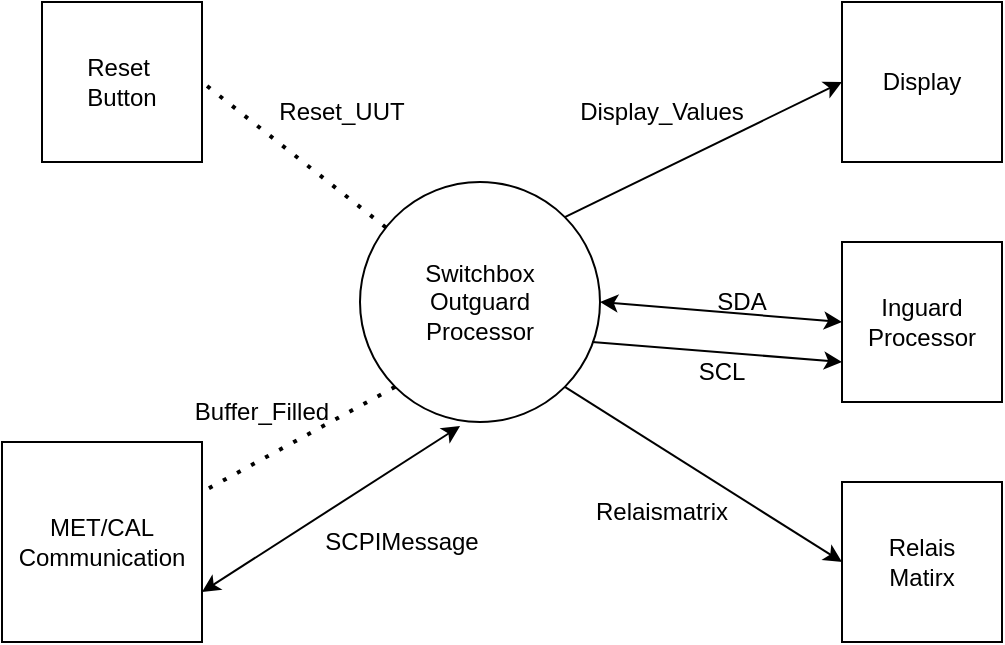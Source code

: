 <mxfile version="17.4.6" type="github">
  <diagram id="C5RBs43oDa-KdzZeNtuy" name="Page-1">
    <mxGraphModel dx="620" dy="591" grid="1" gridSize="10" guides="1" tooltips="1" connect="1" arrows="1" fold="1" page="1" pageScale="1" pageWidth="827" pageHeight="1169" math="0" shadow="0">
      <root>
        <mxCell id="WIyWlLk6GJQsqaUBKTNV-0" />
        <mxCell id="WIyWlLk6GJQsqaUBKTNV-1" parent="WIyWlLk6GJQsqaUBKTNV-0" />
        <mxCell id="b3KOr0M64VRzY9FIqHWj-0" value="Switchbox&lt;br&gt;Outguard&lt;br&gt;Processor" style="ellipse;whiteSpace=wrap;html=1;aspect=fixed;" parent="WIyWlLk6GJQsqaUBKTNV-1" vertex="1">
          <mxGeometry x="319" y="250" width="120" height="120" as="geometry" />
        </mxCell>
        <mxCell id="b3KOr0M64VRzY9FIqHWj-1" value="Display" style="whiteSpace=wrap;html=1;aspect=fixed;" parent="WIyWlLk6GJQsqaUBKTNV-1" vertex="1">
          <mxGeometry x="560" y="160" width="80" height="80" as="geometry" />
        </mxCell>
        <mxCell id="b3KOr0M64VRzY9FIqHWj-2" value="Reset&amp;nbsp;&lt;br&gt;Button" style="whiteSpace=wrap;html=1;aspect=fixed;" parent="WIyWlLk6GJQsqaUBKTNV-1" vertex="1">
          <mxGeometry x="160" y="160" width="80" height="80" as="geometry" />
        </mxCell>
        <mxCell id="b3KOr0M64VRzY9FIqHWj-3" value="Relais&lt;br&gt;Matirx" style="whiteSpace=wrap;html=1;aspect=fixed;" parent="WIyWlLk6GJQsqaUBKTNV-1" vertex="1">
          <mxGeometry x="560" y="400" width="80" height="80" as="geometry" />
        </mxCell>
        <mxCell id="b3KOr0M64VRzY9FIqHWj-4" value="MET/CAL&lt;br&gt;Communication&lt;br&gt;" style="whiteSpace=wrap;html=1;aspect=fixed;" parent="WIyWlLk6GJQsqaUBKTNV-1" vertex="1">
          <mxGeometry x="140" y="380" width="100" height="100" as="geometry" />
        </mxCell>
        <mxCell id="b3KOr0M64VRzY9FIqHWj-5" value="" style="endArrow=classic;html=1;rounded=0;entryX=0;entryY=0.5;entryDx=0;entryDy=0;exitX=1;exitY=0;exitDx=0;exitDy=0;" parent="WIyWlLk6GJQsqaUBKTNV-1" source="b3KOr0M64VRzY9FIqHWj-0" target="b3KOr0M64VRzY9FIqHWj-1" edge="1">
          <mxGeometry width="50" height="50" relative="1" as="geometry">
            <mxPoint x="340" y="290" as="sourcePoint" />
            <mxPoint x="390" y="240" as="targetPoint" />
          </mxGeometry>
        </mxCell>
        <mxCell id="b3KOr0M64VRzY9FIqHWj-6" value="" style="endArrow=none;dashed=1;html=1;dashPattern=1 3;strokeWidth=2;rounded=0;entryX=1;entryY=0.5;entryDx=0;entryDy=0;" parent="WIyWlLk6GJQsqaUBKTNV-1" source="b3KOr0M64VRzY9FIqHWj-0" target="b3KOr0M64VRzY9FIqHWj-2" edge="1">
          <mxGeometry width="50" height="50" relative="1" as="geometry">
            <mxPoint x="340" y="290" as="sourcePoint" />
            <mxPoint x="390" y="240" as="targetPoint" />
          </mxGeometry>
        </mxCell>
        <mxCell id="b3KOr0M64VRzY9FIqHWj-8" value="" style="endArrow=classic;html=1;rounded=0;entryX=0;entryY=0.5;entryDx=0;entryDy=0;exitX=1;exitY=1;exitDx=0;exitDy=0;" parent="WIyWlLk6GJQsqaUBKTNV-1" source="b3KOr0M64VRzY9FIqHWj-0" target="b3KOr0M64VRzY9FIqHWj-3" edge="1">
          <mxGeometry width="50" height="50" relative="1" as="geometry">
            <mxPoint x="440" y="330" as="sourcePoint" />
            <mxPoint x="390" y="240" as="targetPoint" />
          </mxGeometry>
        </mxCell>
        <mxCell id="b3KOr0M64VRzY9FIqHWj-9" value="" style="endArrow=none;dashed=1;html=1;dashPattern=1 3;strokeWidth=2;rounded=0;entryX=1;entryY=0.25;entryDx=0;entryDy=0;exitX=0;exitY=1;exitDx=0;exitDy=0;" parent="WIyWlLk6GJQsqaUBKTNV-1" source="b3KOr0M64VRzY9FIqHWj-0" target="b3KOr0M64VRzY9FIqHWj-4" edge="1">
          <mxGeometry width="50" height="50" relative="1" as="geometry">
            <mxPoint x="340" y="290" as="sourcePoint" />
            <mxPoint x="390" y="240" as="targetPoint" />
          </mxGeometry>
        </mxCell>
        <mxCell id="b3KOr0M64VRzY9FIqHWj-10" value="Inguard&lt;br&gt;Processor" style="whiteSpace=wrap;html=1;aspect=fixed;" parent="WIyWlLk6GJQsqaUBKTNV-1" vertex="1">
          <mxGeometry x="560" y="280" width="80" height="80" as="geometry" />
        </mxCell>
        <mxCell id="b3KOr0M64VRzY9FIqHWj-12" value="" style="endArrow=classic;startArrow=classic;html=1;rounded=0;entryX=0;entryY=0.5;entryDx=0;entryDy=0;exitX=1;exitY=0.5;exitDx=0;exitDy=0;" parent="WIyWlLk6GJQsqaUBKTNV-1" source="b3KOr0M64VRzY9FIqHWj-0" target="b3KOr0M64VRzY9FIqHWj-10" edge="1">
          <mxGeometry width="50" height="50" relative="1" as="geometry">
            <mxPoint x="340" y="330" as="sourcePoint" />
            <mxPoint x="390" y="280" as="targetPoint" />
          </mxGeometry>
        </mxCell>
        <mxCell id="b3KOr0M64VRzY9FIqHWj-13" value="Buffer_Filled" style="text;html=1;strokeColor=none;fillColor=none;align=center;verticalAlign=middle;whiteSpace=wrap;rounded=0;" parent="WIyWlLk6GJQsqaUBKTNV-1" vertex="1">
          <mxGeometry x="240" y="350" width="60" height="30" as="geometry" />
        </mxCell>
        <mxCell id="b3KOr0M64VRzY9FIqHWj-14" value="Reset_UUT" style="text;html=1;strokeColor=none;fillColor=none;align=center;verticalAlign=middle;whiteSpace=wrap;rounded=0;" parent="WIyWlLk6GJQsqaUBKTNV-1" vertex="1">
          <mxGeometry x="280" y="200" width="60" height="30" as="geometry" />
        </mxCell>
        <mxCell id="eLjQKF3dBqGQhaMWNtAi-0" value="SDA" style="text;html=1;strokeColor=none;fillColor=none;align=center;verticalAlign=middle;whiteSpace=wrap;rounded=0;" parent="WIyWlLk6GJQsqaUBKTNV-1" vertex="1">
          <mxGeometry x="480" y="295" width="60" height="30" as="geometry" />
        </mxCell>
        <mxCell id="eLjQKF3dBqGQhaMWNtAi-1" value="" style="endArrow=classic;html=1;rounded=0;entryX=0;entryY=0.75;entryDx=0;entryDy=0;exitX=0.967;exitY=0.667;exitDx=0;exitDy=0;exitPerimeter=0;" parent="WIyWlLk6GJQsqaUBKTNV-1" source="b3KOr0M64VRzY9FIqHWj-0" target="b3KOr0M64VRzY9FIqHWj-10" edge="1">
          <mxGeometry width="50" height="50" relative="1" as="geometry">
            <mxPoint x="340" y="420" as="sourcePoint" />
            <mxPoint x="390" y="370" as="targetPoint" />
          </mxGeometry>
        </mxCell>
        <mxCell id="eLjQKF3dBqGQhaMWNtAi-2" value="SCL" style="text;html=1;strokeColor=none;fillColor=none;align=center;verticalAlign=middle;whiteSpace=wrap;rounded=0;" parent="WIyWlLk6GJQsqaUBKTNV-1" vertex="1">
          <mxGeometry x="470" y="330" width="60" height="30" as="geometry" />
        </mxCell>
        <mxCell id="eLjQKF3dBqGQhaMWNtAi-3" value="" style="endArrow=classic;startArrow=classic;html=1;rounded=0;exitX=1;exitY=0.75;exitDx=0;exitDy=0;entryX=0.417;entryY=1.017;entryDx=0;entryDy=0;entryPerimeter=0;" parent="WIyWlLk6GJQsqaUBKTNV-1" source="b3KOr0M64VRzY9FIqHWj-4" target="b3KOr0M64VRzY9FIqHWj-0" edge="1">
          <mxGeometry width="50" height="50" relative="1" as="geometry">
            <mxPoint x="340" y="420" as="sourcePoint" />
            <mxPoint x="390" y="370" as="targetPoint" />
          </mxGeometry>
        </mxCell>
        <mxCell id="eLjQKF3dBqGQhaMWNtAi-4" value="Display_Values" style="text;html=1;strokeColor=none;fillColor=none;align=center;verticalAlign=middle;whiteSpace=wrap;rounded=0;" parent="WIyWlLk6GJQsqaUBKTNV-1" vertex="1">
          <mxGeometry x="440" y="200" width="60" height="30" as="geometry" />
        </mxCell>
        <mxCell id="eLjQKF3dBqGQhaMWNtAi-7" value="SCPIMessage" style="text;html=1;strokeColor=none;fillColor=none;align=center;verticalAlign=middle;whiteSpace=wrap;rounded=0;" parent="WIyWlLk6GJQsqaUBKTNV-1" vertex="1">
          <mxGeometry x="310" y="415" width="60" height="30" as="geometry" />
        </mxCell>
        <mxCell id="eLjQKF3dBqGQhaMWNtAi-9" value="Relaismatrix&lt;br&gt;" style="text;html=1;strokeColor=none;fillColor=none;align=center;verticalAlign=middle;whiteSpace=wrap;rounded=0;" parent="WIyWlLk6GJQsqaUBKTNV-1" vertex="1">
          <mxGeometry x="440" y="400" width="60" height="30" as="geometry" />
        </mxCell>
      </root>
    </mxGraphModel>
  </diagram>
</mxfile>
